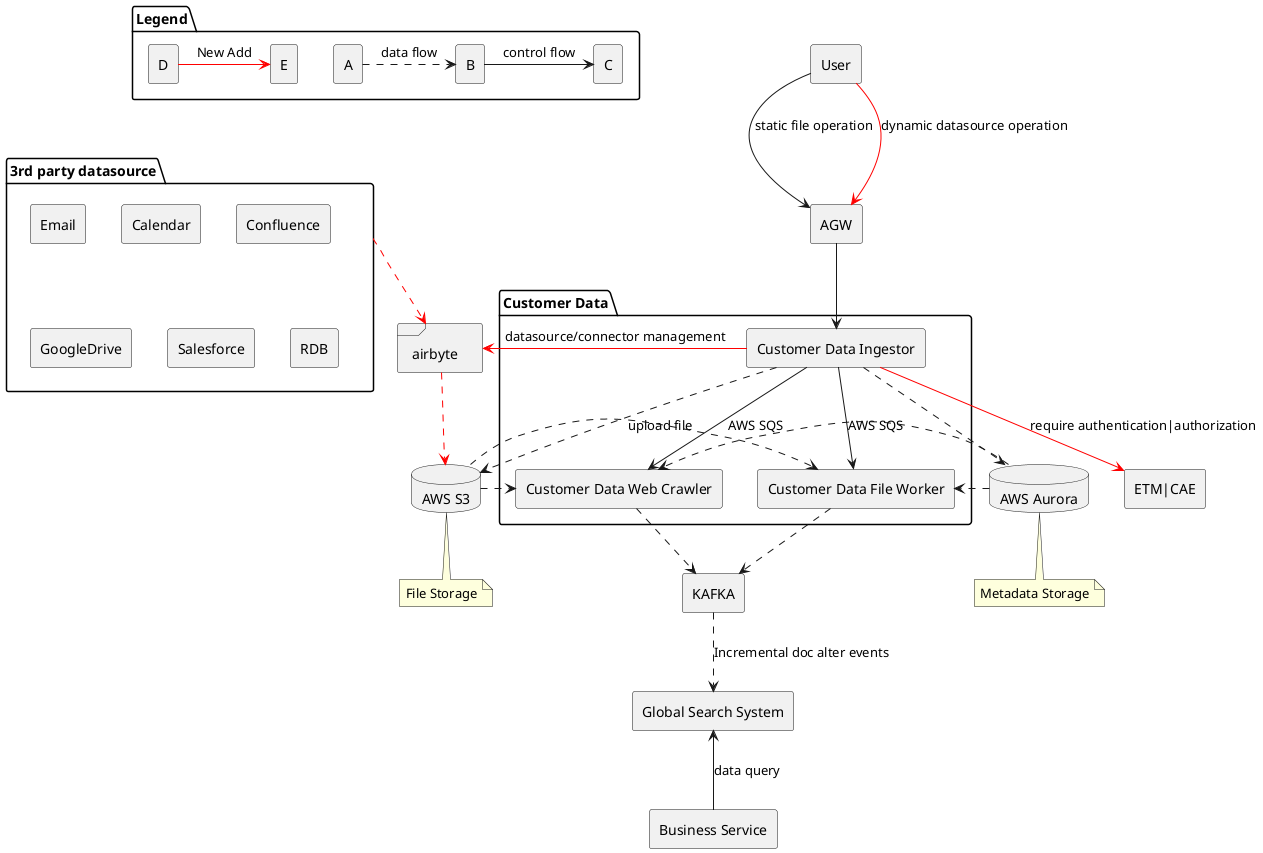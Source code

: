 @startuml
'!pragma layout smetana
'left to right direction
hide empty description

skinparam {
    ComponentStyle rectangle
}

folder Legend {
  [A] .> [B]: data flow
  [B] -> [C]: control flow
  [D] -[#Red]> [E]: New Add
}

'inside customer data'
database "AWS S3" AS S3
note bottom of S3: File Storage
'database "AWS SQS" AS SQS
'note bottom of SQS: Datasource Event Notify
database "AWS Aurora" AS CDD
note bottom of CDD: Metadata Storage
package "Customer Data" {
    [Customer Data Ingestor] as CDI
    [Customer Data Web Crawler] as CDC
    [Customer Data File Worker] as CDW
}
CDI .> S3: upload file
'CDI -> SQS: file change event
CDI .> CDD
CDI --> CDC: AWS SQS
CDI --> CDW: AWS SQS
'SQS -> CDC
'SQS -> CDW
S3 .> CDC
S3 .> CDW
CDD .> CDC
CDD .> CDW

'dynamic datasource'
frame airbyte {
}
folder "3rd party datasource" AS source {
    top to bottom direction
    component Email
    component Calendar
    component Confluence
    component GoogleDrive
    component Salesforce
    component RDB
}
CDI --[#Red]> airbyte: datasource/connector management
source ..[#Red]> airbyte
airbyte ..[#Red]> S3

CDI --[#Red]> [ETM|CAE]: require authentication|authorization

'data source‘
[AGW]
[User] as manager
manager --> [AGW]: static file operation
manager --[#Red]> [AGW]: dynamic datasource operation
[AGW] --> CDI

'data destination'
[Global Search System] as RSF
CDC ..> [KAFKA]
CDW ..> [KAFKA]
[KAFKA] ..> RSF: Incremental doc alter events
RSF <-- [Business Service]: data query


@enduml
